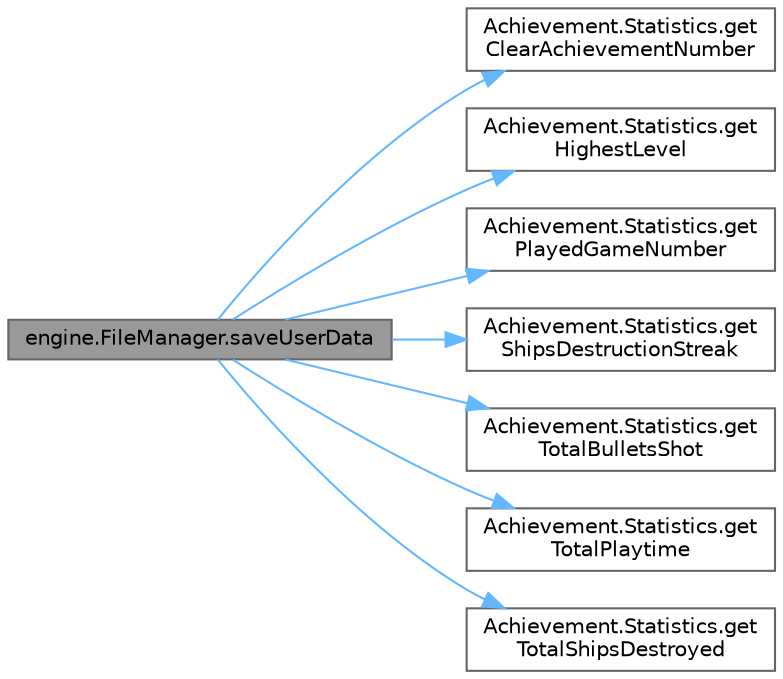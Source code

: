 digraph "engine.FileManager.saveUserData"
{
 // LATEX_PDF_SIZE
  bgcolor="transparent";
  edge [fontname=Helvetica,fontsize=10,labelfontname=Helvetica,labelfontsize=10];
  node [fontname=Helvetica,fontsize=10,shape=box,height=0.2,width=0.4];
  rankdir="LR";
  Node1 [id="Node000001",label="engine.FileManager.saveUserData",height=0.2,width=0.4,color="gray40", fillcolor="grey60", style="filled", fontcolor="black",tooltip="save userData(Statistics) to disk"];
  Node1 -> Node2 [id="edge1_Node000001_Node000002",color="steelblue1",style="solid",tooltip=" "];
  Node2 [id="Node000002",label="Achievement.Statistics.get\lClearAchievementNumber",height=0.2,width=0.4,color="grey40", fillcolor="white", style="filled",URL="$class_achievement_1_1_statistics.html#a7d204bad3d40b0e4ff7548cdc9991260",tooltip=" "];
  Node1 -> Node3 [id="edge2_Node000001_Node000003",color="steelblue1",style="solid",tooltip=" "];
  Node3 [id="Node000003",label="Achievement.Statistics.get\lHighestLevel",height=0.2,width=0.4,color="grey40", fillcolor="white", style="filled",URL="$class_achievement_1_1_statistics.html#aab7cbd1d316239e855b337f582add678",tooltip=" "];
  Node1 -> Node4 [id="edge3_Node000001_Node000004",color="steelblue1",style="solid",tooltip=" "];
  Node4 [id="Node000004",label="Achievement.Statistics.get\lPlayedGameNumber",height=0.2,width=0.4,color="grey40", fillcolor="white", style="filled",URL="$class_achievement_1_1_statistics.html#a632f59955b1ed2d1e48760d10fb668dc",tooltip=" "];
  Node1 -> Node5 [id="edge4_Node000001_Node000005",color="steelblue1",style="solid",tooltip=" "];
  Node5 [id="Node000005",label="Achievement.Statistics.get\lShipsDestructionStreak",height=0.2,width=0.4,color="grey40", fillcolor="white", style="filled",URL="$class_achievement_1_1_statistics.html#a3a751c4ea32c4893807a7cd8f014f553",tooltip=" "];
  Node1 -> Node6 [id="edge5_Node000001_Node000006",color="steelblue1",style="solid",tooltip=" "];
  Node6 [id="Node000006",label="Achievement.Statistics.get\lTotalBulletsShot",height=0.2,width=0.4,color="grey40", fillcolor="white", style="filled",URL="$class_achievement_1_1_statistics.html#acd683f0989ff0f49bf522a0b3064ab8b",tooltip=" "];
  Node1 -> Node7 [id="edge6_Node000001_Node000007",color="steelblue1",style="solid",tooltip=" "];
  Node7 [id="Node000007",label="Achievement.Statistics.get\lTotalPlaytime",height=0.2,width=0.4,color="grey40", fillcolor="white", style="filled",URL="$class_achievement_1_1_statistics.html#a93d9cd3d501a574c125bdcb6b980bafe",tooltip=" "];
  Node1 -> Node8 [id="edge7_Node000001_Node000008",color="steelblue1",style="solid",tooltip=" "];
  Node8 [id="Node000008",label="Achievement.Statistics.get\lTotalShipsDestroyed",height=0.2,width=0.4,color="grey40", fillcolor="white", style="filled",URL="$class_achievement_1_1_statistics.html#a2b556051a7552d00bec08507e1372364",tooltip=" "];
}
